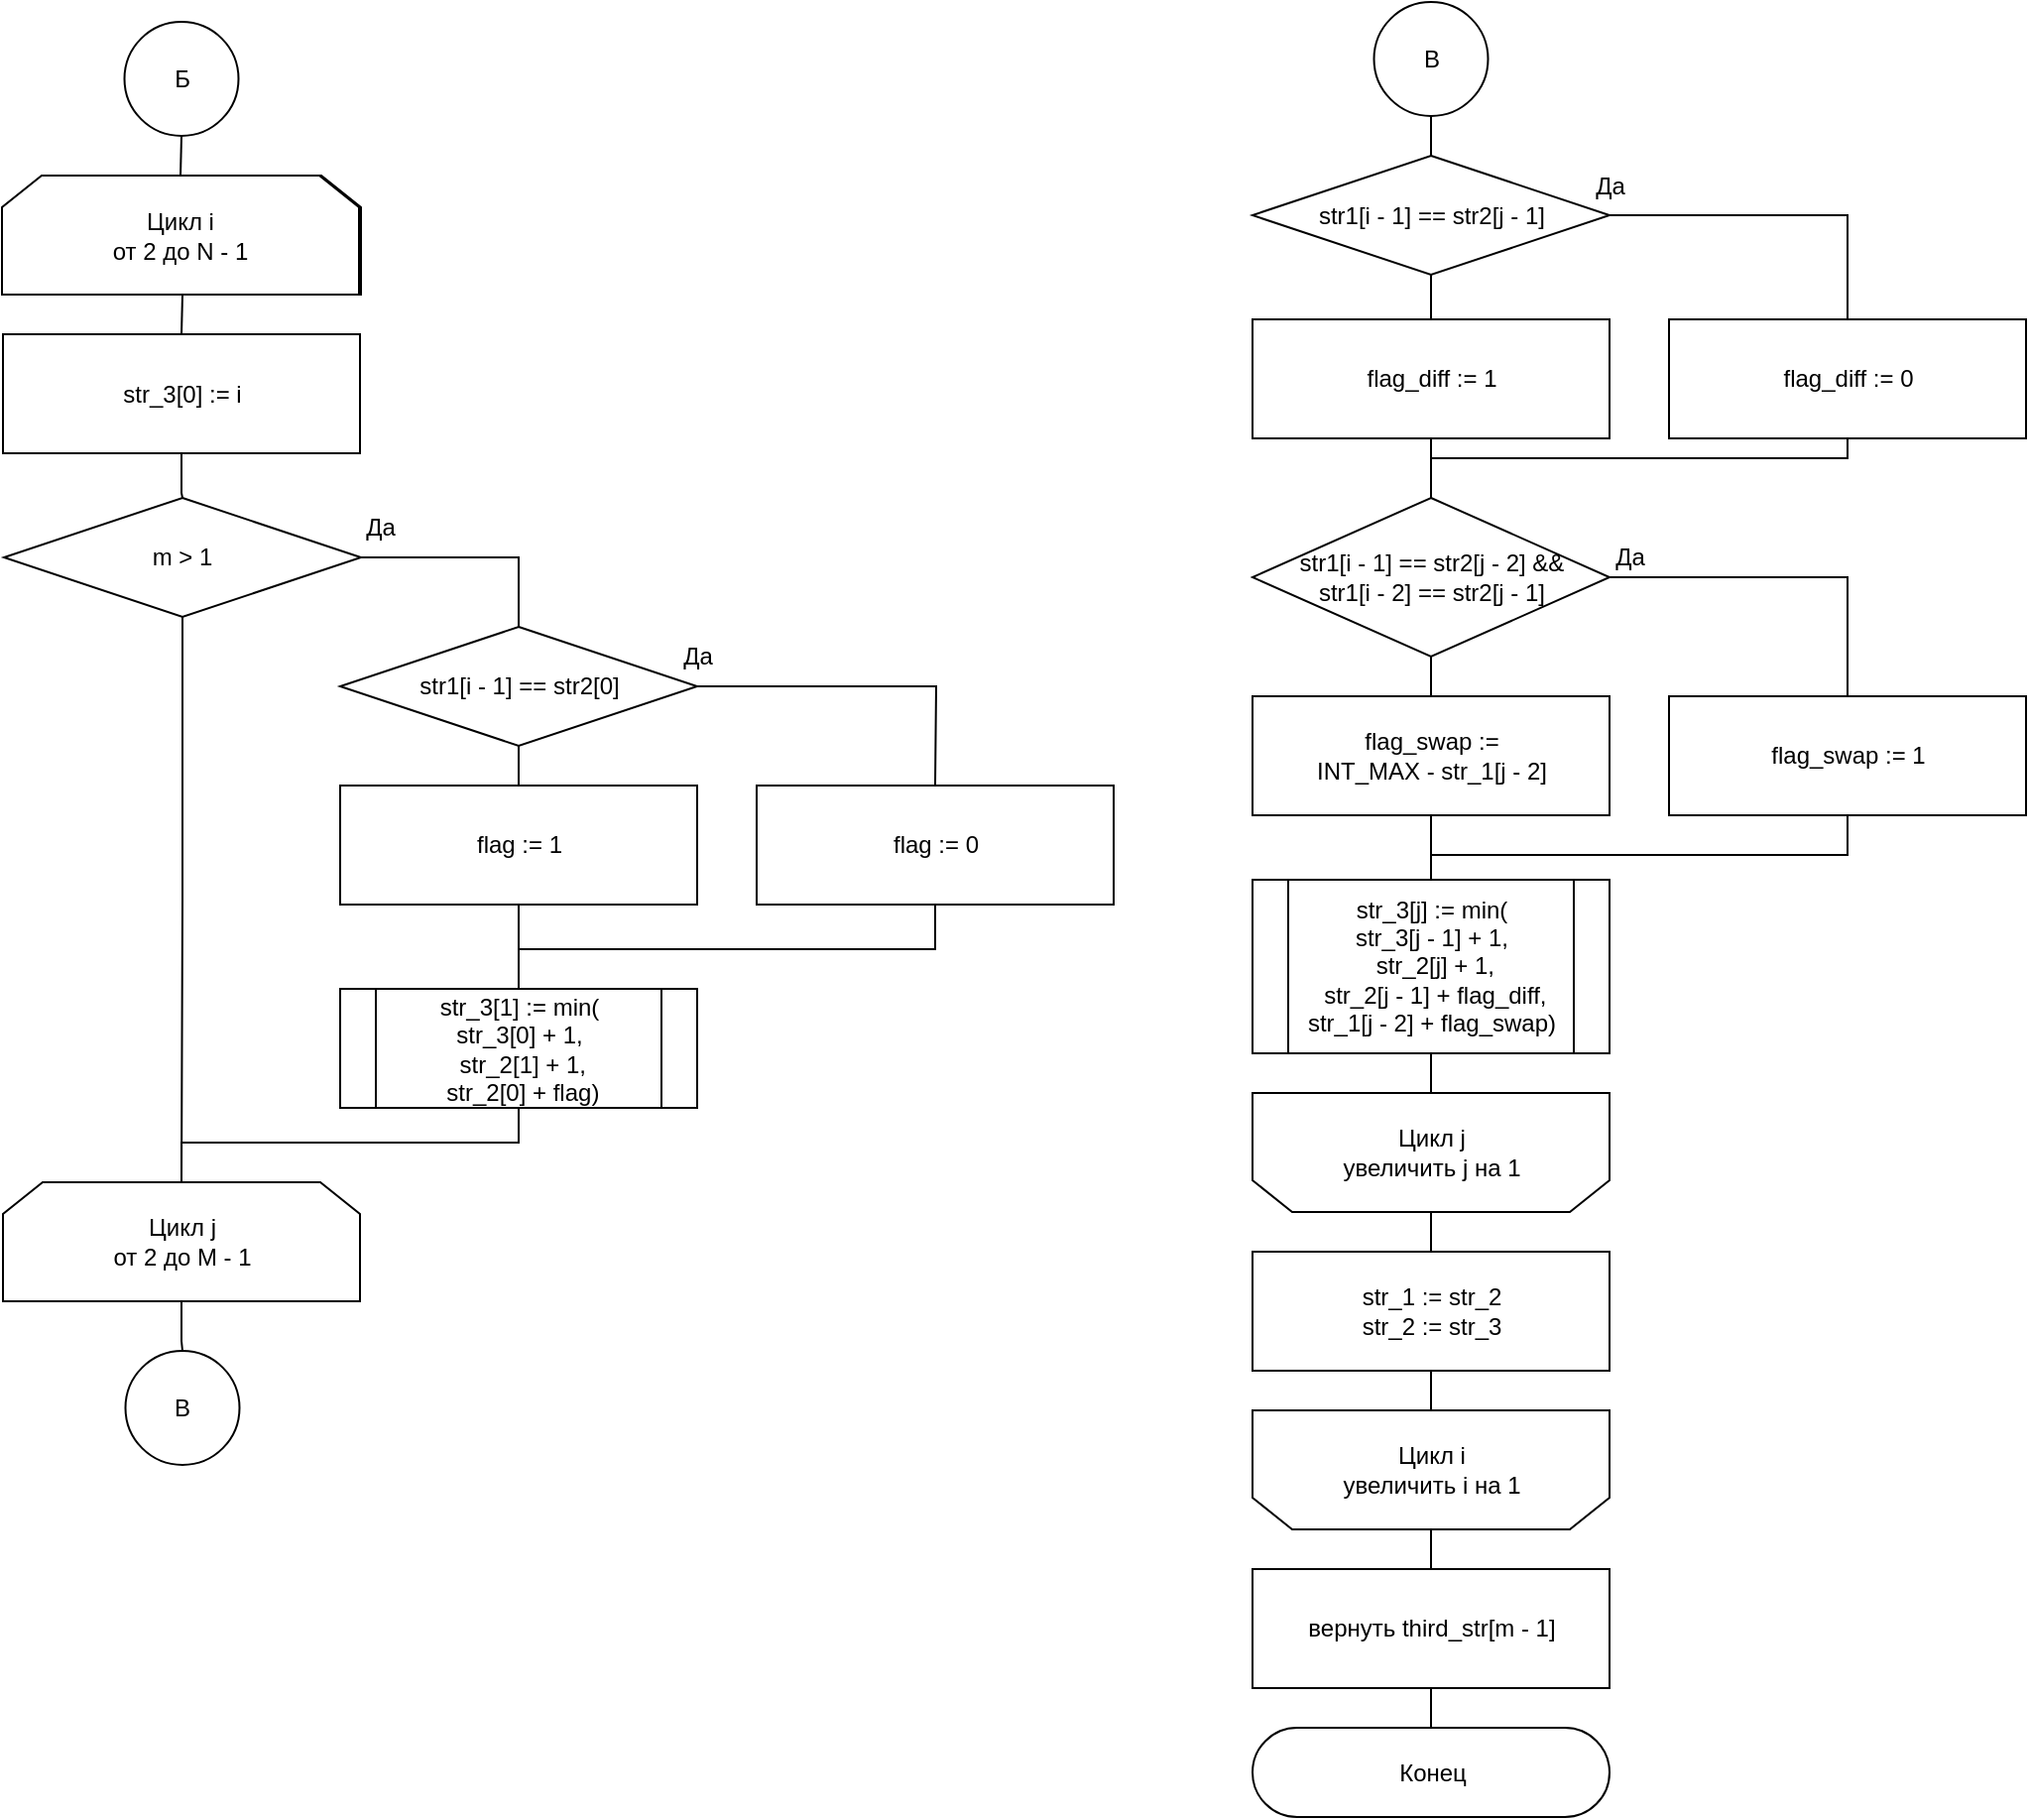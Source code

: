 <mxfile version="20.6.0" type="device"><diagram id="kC_6p1Z0qy7j8eXRnjjh" name="Страница 1"><mxGraphModel dx="2844" dy="375" grid="1" gridSize="10" guides="1" tooltips="1" connect="1" arrows="1" fold="1" page="1" pageScale="1" pageWidth="827" pageHeight="1169" math="0" shadow="0"><root><mxCell id="0"/><mxCell id="1" parent="0"/><mxCell id="47RZZXXbhGBq5rwqhHD1-1" value="Конец" style="html=1;dashed=0;whitespace=wrap;shape=mxgraph.dfd.start" vertex="1" parent="1"><mxGeometry x="640.5" y="2060" width="180" height="45" as="geometry"/></mxCell><mxCell id="47RZZXXbhGBq5rwqhHD1-2" value="" style="edgeStyle=orthogonalEdgeStyle;rounded=0;orthogonalLoop=1;jettySize=auto;html=1;endArrow=none;endFill=0;" edge="1" parent="1" source="47RZZXXbhGBq5rwqhHD1-3" target="47RZZXXbhGBq5rwqhHD1-24"><mxGeometry relative="1" as="geometry"/></mxCell><mxCell id="47RZZXXbhGBq5rwqhHD1-3" value="&lt;div&gt;Цикл i&lt;/div&gt;&lt;div&gt;увеличить i на 1&lt;br&gt;&lt;/div&gt;" style="shape=loopLimit;whiteSpace=wrap;html=1;direction=west;shadow=0;" vertex="1" parent="1"><mxGeometry x="640.5" y="1900" width="180" height="60" as="geometry"/></mxCell><mxCell id="47RZZXXbhGBq5rwqhHD1-4" value="" style="edgeStyle=orthogonalEdgeStyle;rounded=0;orthogonalLoop=1;jettySize=auto;html=1;endArrow=none;endFill=0;" edge="1" parent="1" source="47RZZXXbhGBq5rwqhHD1-5" target="47RZZXXbhGBq5rwqhHD1-44"><mxGeometry relative="1" as="geometry"/></mxCell><mxCell id="47RZZXXbhGBq5rwqhHD1-5" value="&lt;div&gt;Цикл j&lt;br&gt;&lt;/div&gt;&lt;div&gt;от 2 до M - 1&lt;br&gt;&lt;/div&gt;" style="shape=loopLimit;whiteSpace=wrap;html=1;shadow=0;" vertex="1" parent="1"><mxGeometry x="10.5" y="1785" width="180" height="60" as="geometry"/></mxCell><mxCell id="47RZZXXbhGBq5rwqhHD1-6" style="edgeStyle=orthogonalEdgeStyle;rounded=0;orthogonalLoop=1;jettySize=auto;html=1;exitX=0.5;exitY=0;exitDx=0;exitDy=0;entryX=0.5;entryY=0;entryDx=0;entryDy=0;endArrow=none;endFill=0;" edge="1" parent="1" source="47RZZXXbhGBq5rwqhHD1-7" target="47RZZXXbhGBq5rwqhHD1-17"><mxGeometry relative="1" as="geometry"/></mxCell><mxCell id="47RZZXXbhGBq5rwqhHD1-7" value="&lt;div&gt;Цикл j&lt;br&gt;&lt;/div&gt;&lt;div&gt;увеличить j на 1&lt;br&gt;&lt;/div&gt;" style="shape=loopLimit;whiteSpace=wrap;html=1;direction=west;shadow=0;" vertex="1" parent="1"><mxGeometry x="640.5" y="1740" width="180" height="60" as="geometry"/></mxCell><mxCell id="47RZZXXbhGBq5rwqhHD1-8" style="edgeStyle=orthogonalEdgeStyle;rounded=0;orthogonalLoop=1;jettySize=auto;html=1;exitX=1;exitY=0.5;exitDx=0;exitDy=0;entryX=0.5;entryY=0;entryDx=0;entryDy=0;endArrow=none;endFill=0;" edge="1" parent="1" source="47RZZXXbhGBq5rwqhHD1-10" target="47RZZXXbhGBq5rwqhHD1-13"><mxGeometry relative="1" as="geometry"><mxPoint x="940.5" y="1347.5" as="targetPoint"/></mxGeometry></mxCell><mxCell id="47RZZXXbhGBq5rwqhHD1-9" style="edgeStyle=orthogonalEdgeStyle;rounded=0;orthogonalLoop=1;jettySize=auto;html=1;exitX=0.5;exitY=1;exitDx=0;exitDy=0;entryX=0.5;entryY=0;entryDx=0;entryDy=0;endArrow=none;endFill=0;" edge="1" parent="1" source="47RZZXXbhGBq5rwqhHD1-10" target="47RZZXXbhGBq5rwqhHD1-15"><mxGeometry relative="1" as="geometry"/></mxCell><mxCell id="47RZZXXbhGBq5rwqhHD1-10" value="str1[i - 1] == str2[j - 1]" style="rhombus;whiteSpace=wrap;html=1;shadow=0;" vertex="1" parent="1"><mxGeometry x="640.5" y="1267.5" width="180" height="60" as="geometry"/></mxCell><mxCell id="47RZZXXbhGBq5rwqhHD1-11" value="Да" style="text;html=1;strokeColor=none;fillColor=none;align=center;verticalAlign=middle;whiteSpace=wrap;rounded=0;shadow=0;" vertex="1" parent="1"><mxGeometry x="790.5" y="1267.5" width="60" height="30" as="geometry"/></mxCell><mxCell id="47RZZXXbhGBq5rwqhHD1-12" style="edgeStyle=orthogonalEdgeStyle;rounded=0;orthogonalLoop=1;jettySize=auto;html=1;exitX=0.5;exitY=1;exitDx=0;exitDy=0;entryX=0.5;entryY=0;entryDx=0;entryDy=0;endArrow=none;endFill=0;" edge="1" parent="1" source="47RZZXXbhGBq5rwqhHD1-13" target="47RZZXXbhGBq5rwqhHD1-49"><mxGeometry relative="1" as="geometry"><Array as="points"><mxPoint x="940.5" y="1420"/><mxPoint x="730.5" y="1420"/></Array></mxGeometry></mxCell><mxCell id="47RZZXXbhGBq5rwqhHD1-13" value="flag_diff := 0" style="rounded=0;whiteSpace=wrap;html=1;shadow=0;" vertex="1" parent="1"><mxGeometry x="850.5" y="1350" width="180" height="60" as="geometry"/></mxCell><mxCell id="47RZZXXbhGBq5rwqhHD1-14" value="" style="edgeStyle=orthogonalEdgeStyle;rounded=0;orthogonalLoop=1;jettySize=auto;html=1;endArrow=none;endFill=0;" edge="1" parent="1" source="47RZZXXbhGBq5rwqhHD1-15" target="47RZZXXbhGBq5rwqhHD1-49"><mxGeometry relative="1" as="geometry"/></mxCell><mxCell id="47RZZXXbhGBq5rwqhHD1-15" value="flag_diff := 1" style="rounded=0;whiteSpace=wrap;html=1;shadow=0;" vertex="1" parent="1"><mxGeometry x="640.5" y="1350" width="180" height="60" as="geometry"/></mxCell><mxCell id="47RZZXXbhGBq5rwqhHD1-16" style="edgeStyle=orthogonalEdgeStyle;rounded=0;orthogonalLoop=1;jettySize=auto;html=1;exitX=0.5;exitY=1;exitDx=0;exitDy=0;entryX=0.5;entryY=1;entryDx=0;entryDy=0;endArrow=none;endFill=0;" edge="1" parent="1" source="47RZZXXbhGBq5rwqhHD1-17" target="47RZZXXbhGBq5rwqhHD1-3"><mxGeometry relative="1" as="geometry"/></mxCell><mxCell id="47RZZXXbhGBq5rwqhHD1-17" value="&lt;div&gt;str_1 := str_2&lt;/div&gt;&lt;div&gt;&lt;span style=&quot;&quot;&gt;&#9;&#9;&lt;/span&gt;str_2 := str_3&lt;/div&gt;" style="rounded=0;whiteSpace=wrap;html=1;shadow=0;" vertex="1" parent="1"><mxGeometry x="640.5" y="1820" width="180" height="60" as="geometry"/></mxCell><mxCell id="47RZZXXbhGBq5rwqhHD1-18" style="edgeStyle=orthogonalEdgeStyle;rounded=0;orthogonalLoop=1;jettySize=auto;html=1;exitX=0.5;exitY=1;exitDx=0;exitDy=0;entryX=0.5;entryY=0;entryDx=0;entryDy=0;endArrow=none;endFill=0;" edge="1" parent="1" source="47RZZXXbhGBq5rwqhHD1-19" target="47RZZXXbhGBq5rwqhHD1-20"><mxGeometry relative="1" as="geometry"/></mxCell><mxCell id="47RZZXXbhGBq5rwqhHD1-19" value="Внешний цикл заполнения матрицы&lt;br&gt;int i = 1; i &amp;lt; n; ++i" style="shape=loopLimit;whiteSpace=wrap;html=1;shadow=0;" vertex="1" parent="1"><mxGeometry x="11" y="1277.5" width="180" height="60" as="geometry"/></mxCell><mxCell id="47RZZXXbhGBq5rwqhHD1-20" value="cur_str[0] = i" style="rounded=0;whiteSpace=wrap;html=1;shadow=0;" vertex="1" parent="1"><mxGeometry x="10.5" y="1357.5" width="180" height="60" as="geometry"/></mxCell><mxCell id="47RZZXXbhGBq5rwqhHD1-21" style="edgeStyle=orthogonalEdgeStyle;rounded=0;orthogonalLoop=1;jettySize=auto;html=1;exitX=0.5;exitY=1;exitDx=0;exitDy=0;entryX=0.5;entryY=1;entryDx=0;entryDy=0;endArrow=none;endFill=0;" edge="1" parent="1" source="47RZZXXbhGBq5rwqhHD1-22" target="47RZZXXbhGBq5rwqhHD1-7"><mxGeometry relative="1" as="geometry"/></mxCell><mxCell id="47RZZXXbhGBq5rwqhHD1-22" value="str_3[j] := min(&lt;br&gt;str_3[j - 1] + 1,&lt;br&gt;&amp;nbsp;str_2[j] + 1,&lt;br&gt;&amp;nbsp;str_2[j - 1] + flag_diff,&lt;br&gt;str_1[j - 2] + flag_swap)" style="shape=process;whiteSpace=wrap;html=1;backgroundOutline=1;shadow=0;" vertex="1" parent="1"><mxGeometry x="640.5" y="1632.5" width="180" height="87.5" as="geometry"/></mxCell><mxCell id="47RZZXXbhGBq5rwqhHD1-23" value="" style="edgeStyle=orthogonalEdgeStyle;rounded=0;orthogonalLoop=1;jettySize=auto;html=1;endArrow=none;endFill=0;" edge="1" parent="1" source="47RZZXXbhGBq5rwqhHD1-24" target="47RZZXXbhGBq5rwqhHD1-1"><mxGeometry relative="1" as="geometry"/></mxCell><mxCell id="47RZZXXbhGBq5rwqhHD1-24" value="вернуть&amp;nbsp;third_str[m - 1]" style="rounded=0;whiteSpace=wrap;html=1;shadow=0;" vertex="1" parent="1"><mxGeometry x="640.5" y="1980" width="180" height="60" as="geometry"/></mxCell><mxCell id="47RZZXXbhGBq5rwqhHD1-25" value="&lt;div&gt;Цикл i&lt;/div&gt;&lt;div&gt;от 2 до N - 1&lt;br&gt;&lt;/div&gt;" style="shape=loopLimit;whiteSpace=wrap;html=1;shadow=0;" vertex="1" parent="1"><mxGeometry x="10" y="1277.5" width="180" height="60" as="geometry"/></mxCell><mxCell id="47RZZXXbhGBq5rwqhHD1-26" value="" style="edgeStyle=orthogonalEdgeStyle;rounded=0;orthogonalLoop=1;jettySize=auto;html=1;endArrow=none;endFill=0;" edge="1" parent="1" source="47RZZXXbhGBq5rwqhHD1-27" target="47RZZXXbhGBq5rwqhHD1-32"><mxGeometry relative="1" as="geometry"/></mxCell><mxCell id="47RZZXXbhGBq5rwqhHD1-27" value="str_3[0] := i" style="rounded=0;whiteSpace=wrap;html=1;shadow=0;" vertex="1" parent="1"><mxGeometry x="10.5" y="1357.5" width="180" height="60" as="geometry"/></mxCell><mxCell id="47RZZXXbhGBq5rwqhHD1-28" style="edgeStyle=orthogonalEdgeStyle;rounded=0;orthogonalLoop=1;jettySize=auto;html=1;exitX=0.5;exitY=1;exitDx=0;exitDy=0;entryX=0.5;entryY=0;entryDx=0;entryDy=0;endArrow=none;endFill=0;" edge="1" parent="1" source="47RZZXXbhGBq5rwqhHD1-29" target="47RZZXXbhGBq5rwqhHD1-25"><mxGeometry relative="1" as="geometry"/></mxCell><mxCell id="47RZZXXbhGBq5rwqhHD1-29" value="Б" style="ellipse;whiteSpace=wrap;html=1;aspect=fixed;" vertex="1" parent="1"><mxGeometry x="71.75" y="1200" width="57.5" height="57.5" as="geometry"/></mxCell><mxCell id="47RZZXXbhGBq5rwqhHD1-30" style="edgeStyle=orthogonalEdgeStyle;rounded=0;orthogonalLoop=1;jettySize=auto;html=1;exitX=1;exitY=0.5;exitDx=0;exitDy=0;entryX=0.5;entryY=0;entryDx=0;entryDy=0;endArrow=none;endFill=0;" edge="1" parent="1" source="47RZZXXbhGBq5rwqhHD1-32" target="47RZZXXbhGBq5rwqhHD1-35"><mxGeometry relative="1" as="geometry"/></mxCell><mxCell id="47RZZXXbhGBq5rwqhHD1-31" style="edgeStyle=orthogonalEdgeStyle;rounded=0;orthogonalLoop=1;jettySize=auto;html=1;exitX=0.5;exitY=1;exitDx=0;exitDy=0;entryX=0.5;entryY=0;entryDx=0;entryDy=0;endArrow=none;endFill=0;" edge="1" parent="1" source="47RZZXXbhGBq5rwqhHD1-32" target="47RZZXXbhGBq5rwqhHD1-5"><mxGeometry relative="1" as="geometry"/></mxCell><mxCell id="47RZZXXbhGBq5rwqhHD1-32" value="m &amp;gt; 1" style="rhombus;whiteSpace=wrap;html=1;shadow=0;" vertex="1" parent="1"><mxGeometry x="11" y="1440" width="180" height="60" as="geometry"/></mxCell><mxCell id="47RZZXXbhGBq5rwqhHD1-33" style="edgeStyle=orthogonalEdgeStyle;rounded=0;orthogonalLoop=1;jettySize=auto;html=1;exitX=1;exitY=0.5;exitDx=0;exitDy=0;entryX=0.5;entryY=0;entryDx=0;entryDy=0;endArrow=none;endFill=0;" edge="1" parent="1" source="47RZZXXbhGBq5rwqhHD1-35"><mxGeometry relative="1" as="geometry"><mxPoint x="480.5" y="1585" as="targetPoint"/></mxGeometry></mxCell><mxCell id="47RZZXXbhGBq5rwqhHD1-34" style="edgeStyle=orthogonalEdgeStyle;rounded=0;orthogonalLoop=1;jettySize=auto;html=1;exitX=0.5;exitY=1;exitDx=0;exitDy=0;entryX=0.5;entryY=0;entryDx=0;entryDy=0;endArrow=none;endFill=0;" edge="1" parent="1" source="47RZZXXbhGBq5rwqhHD1-35" target="47RZZXXbhGBq5rwqhHD1-39"><mxGeometry relative="1" as="geometry"/></mxCell><mxCell id="47RZZXXbhGBq5rwqhHD1-35" value="str1[i - 1] == str2[0]" style="rhombus;whiteSpace=wrap;html=1;shadow=0;" vertex="1" parent="1"><mxGeometry x="180.5" y="1505" width="180" height="60" as="geometry"/></mxCell><mxCell id="47RZZXXbhGBq5rwqhHD1-36" value="Да" style="text;html=1;strokeColor=none;fillColor=none;align=center;verticalAlign=middle;whiteSpace=wrap;rounded=0;shadow=0;" vertex="1" parent="1"><mxGeometry x="330.5" y="1505" width="60" height="30" as="geometry"/></mxCell><mxCell id="47RZZXXbhGBq5rwqhHD1-37" style="edgeStyle=orthogonalEdgeStyle;rounded=0;orthogonalLoop=1;jettySize=auto;html=1;exitX=0.5;exitY=1;exitDx=0;exitDy=0;entryX=0.5;entryY=0;entryDx=0;entryDy=0;endArrow=none;endFill=0;" edge="1" parent="1" target="47RZZXXbhGBq5rwqhHD1-41"><mxGeometry relative="1" as="geometry"><mxPoint x="480.5" y="1645" as="sourcePoint"/><mxPoint x="270.5" y="1685" as="targetPoint"/><Array as="points"><mxPoint x="480.5" y="1667.5"/><mxPoint x="270.5" y="1667.5"/><mxPoint x="270.5" y="1691.5"/></Array></mxGeometry></mxCell><mxCell id="47RZZXXbhGBq5rwqhHD1-38" value="" style="edgeStyle=orthogonalEdgeStyle;rounded=0;orthogonalLoop=1;jettySize=auto;html=1;entryX=0.5;entryY=0;entryDx=0;entryDy=0;endArrow=none;endFill=0;" edge="1" parent="1" source="47RZZXXbhGBq5rwqhHD1-39" target="47RZZXXbhGBq5rwqhHD1-41"><mxGeometry relative="1" as="geometry"><mxPoint x="270.5" y="1685" as="targetPoint"/></mxGeometry></mxCell><mxCell id="47RZZXXbhGBq5rwqhHD1-39" value="flag := 1" style="rounded=0;whiteSpace=wrap;html=1;shadow=0;" vertex="1" parent="1"><mxGeometry x="180.5" y="1585" width="180" height="60" as="geometry"/></mxCell><mxCell id="47RZZXXbhGBq5rwqhHD1-40" style="edgeStyle=orthogonalEdgeStyle;rounded=0;orthogonalLoop=1;jettySize=auto;html=1;exitX=0.5;exitY=1;exitDx=0;exitDy=0;entryX=0.5;entryY=0;entryDx=0;entryDy=0;endArrow=none;endFill=0;" edge="1" parent="1" source="47RZZXXbhGBq5rwqhHD1-41" target="47RZZXXbhGBq5rwqhHD1-5"><mxGeometry relative="1" as="geometry"><Array as="points"><mxPoint x="270.5" y="1765"/><mxPoint x="100.5" y="1765"/></Array></mxGeometry></mxCell><mxCell id="47RZZXXbhGBq5rwqhHD1-41" value="str_3[1] := min(&lt;br&gt;str_3[0] + 1,&lt;br&gt;&amp;nbsp;str_2[1] + 1,&lt;br&gt;&amp;nbsp;str_2[0] + flag)" style="shape=process;whiteSpace=wrap;html=1;backgroundOutline=1;shadow=0;" vertex="1" parent="1"><mxGeometry x="180.5" y="1687.5" width="180" height="60" as="geometry"/></mxCell><mxCell id="47RZZXXbhGBq5rwqhHD1-42" value="flag := 0" style="rounded=0;whiteSpace=wrap;html=1;shadow=0;" vertex="1" parent="1"><mxGeometry x="390.5" y="1585" width="180" height="60" as="geometry"/></mxCell><mxCell id="47RZZXXbhGBq5rwqhHD1-43" value="Да" style="text;html=1;strokeColor=none;fillColor=none;align=center;verticalAlign=middle;whiteSpace=wrap;rounded=0;shadow=0;" vertex="1" parent="1"><mxGeometry x="170.5" y="1440" width="60" height="30" as="geometry"/></mxCell><mxCell id="47RZZXXbhGBq5rwqhHD1-44" value="В" style="ellipse;whiteSpace=wrap;html=1;aspect=fixed;" vertex="1" parent="1"><mxGeometry x="72.25" y="1870" width="57.5" height="57.5" as="geometry"/></mxCell><mxCell id="47RZZXXbhGBq5rwqhHD1-45" style="edgeStyle=orthogonalEdgeStyle;rounded=0;orthogonalLoop=1;jettySize=auto;html=1;exitX=0.5;exitY=1;exitDx=0;exitDy=0;entryX=0.5;entryY=0;entryDx=0;entryDy=0;endArrow=none;endFill=0;" edge="1" parent="1" source="47RZZXXbhGBq5rwqhHD1-46" target="47RZZXXbhGBq5rwqhHD1-10"><mxGeometry relative="1" as="geometry"/></mxCell><mxCell id="47RZZXXbhGBq5rwqhHD1-46" value="В" style="ellipse;whiteSpace=wrap;html=1;aspect=fixed;" vertex="1" parent="1"><mxGeometry x="701.75" y="1190" width="57.5" height="57.5" as="geometry"/></mxCell><mxCell id="47RZZXXbhGBq5rwqhHD1-47" style="edgeStyle=orthogonalEdgeStyle;rounded=0;orthogonalLoop=1;jettySize=auto;html=1;exitX=0.5;exitY=1;exitDx=0;exitDy=0;entryX=0.5;entryY=0;entryDx=0;entryDy=0;endArrow=none;endFill=0;" edge="1" parent="1" source="47RZZXXbhGBq5rwqhHD1-49" target="47RZZXXbhGBq5rwqhHD1-52"><mxGeometry relative="1" as="geometry"/></mxCell><mxCell id="47RZZXXbhGBq5rwqhHD1-48" style="edgeStyle=orthogonalEdgeStyle;rounded=0;orthogonalLoop=1;jettySize=auto;html=1;exitX=1;exitY=0.5;exitDx=0;exitDy=0;entryX=0.5;entryY=0;entryDx=0;entryDy=0;endArrow=none;endFill=0;" edge="1" parent="1" source="47RZZXXbhGBq5rwqhHD1-49" target="47RZZXXbhGBq5rwqhHD1-54"><mxGeometry relative="1" as="geometry"/></mxCell><mxCell id="47RZZXXbhGBq5rwqhHD1-49" value="str1[i - 1] == str2[j - 2] &amp;amp;&amp;amp;&lt;br&gt;str1[i - 2] == str2[j - 1]" style="rhombus;whiteSpace=wrap;html=1;shadow=0;" vertex="1" parent="1"><mxGeometry x="640.5" y="1440" width="180" height="80" as="geometry"/></mxCell><mxCell id="47RZZXXbhGBq5rwqhHD1-50" value="Да" style="text;html=1;strokeColor=none;fillColor=none;align=center;verticalAlign=middle;whiteSpace=wrap;rounded=0;shadow=0;" vertex="1" parent="1"><mxGeometry x="800.5" y="1455" width="60" height="30" as="geometry"/></mxCell><mxCell id="47RZZXXbhGBq5rwqhHD1-51" style="edgeStyle=orthogonalEdgeStyle;rounded=0;orthogonalLoop=1;jettySize=auto;html=1;exitX=0.5;exitY=1;exitDx=0;exitDy=0;entryX=0.5;entryY=0;entryDx=0;entryDy=0;endArrow=none;endFill=0;" edge="1" parent="1" source="47RZZXXbhGBq5rwqhHD1-52" target="47RZZXXbhGBq5rwqhHD1-22"><mxGeometry relative="1" as="geometry"/></mxCell><mxCell id="47RZZXXbhGBq5rwqhHD1-52" value="flag_swap := &lt;br&gt;INT_MAX - str_1[j - 2]" style="rounded=0;whiteSpace=wrap;html=1;shadow=0;" vertex="1" parent="1"><mxGeometry x="640.5" y="1540" width="180" height="60" as="geometry"/></mxCell><mxCell id="47RZZXXbhGBq5rwqhHD1-53" style="edgeStyle=orthogonalEdgeStyle;rounded=0;orthogonalLoop=1;jettySize=auto;html=1;exitX=0.5;exitY=1;exitDx=0;exitDy=0;entryX=0.5;entryY=0;entryDx=0;entryDy=0;endArrow=none;endFill=0;" edge="1" parent="1" source="47RZZXXbhGBq5rwqhHD1-54" target="47RZZXXbhGBq5rwqhHD1-22"><mxGeometry relative="1" as="geometry"><Array as="points"><mxPoint x="940.5" y="1620"/><mxPoint x="730.5" y="1620"/></Array></mxGeometry></mxCell><mxCell id="47RZZXXbhGBq5rwqhHD1-54" value="flag_swap := 1" style="rounded=0;whiteSpace=wrap;html=1;shadow=0;" vertex="1" parent="1"><mxGeometry x="850.5" y="1540" width="180" height="60" as="geometry"/></mxCell></root></mxGraphModel></diagram></mxfile>